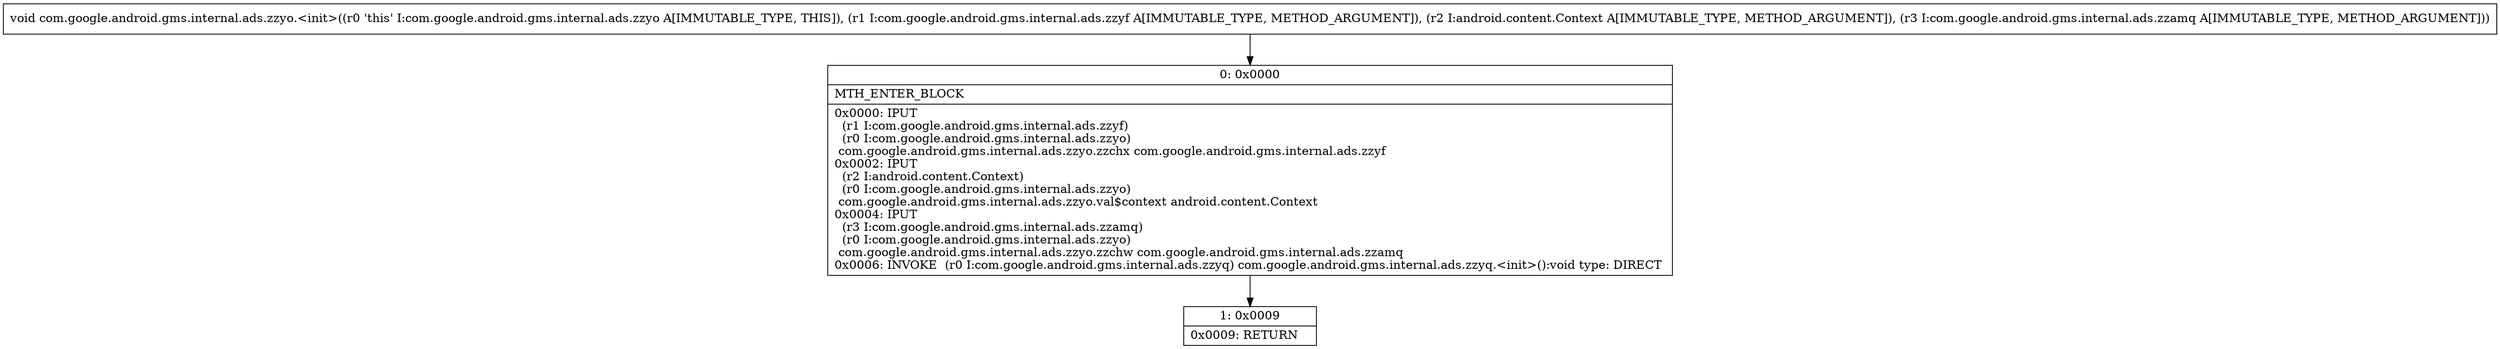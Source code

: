 digraph "CFG forcom.google.android.gms.internal.ads.zzyo.\<init\>(Lcom\/google\/android\/gms\/internal\/ads\/zzyf;Landroid\/content\/Context;Lcom\/google\/android\/gms\/internal\/ads\/zzamq;)V" {
Node_0 [shape=record,label="{0\:\ 0x0000|MTH_ENTER_BLOCK\l|0x0000: IPUT  \l  (r1 I:com.google.android.gms.internal.ads.zzyf)\l  (r0 I:com.google.android.gms.internal.ads.zzyo)\l com.google.android.gms.internal.ads.zzyo.zzchx com.google.android.gms.internal.ads.zzyf \l0x0002: IPUT  \l  (r2 I:android.content.Context)\l  (r0 I:com.google.android.gms.internal.ads.zzyo)\l com.google.android.gms.internal.ads.zzyo.val$context android.content.Context \l0x0004: IPUT  \l  (r3 I:com.google.android.gms.internal.ads.zzamq)\l  (r0 I:com.google.android.gms.internal.ads.zzyo)\l com.google.android.gms.internal.ads.zzyo.zzchw com.google.android.gms.internal.ads.zzamq \l0x0006: INVOKE  (r0 I:com.google.android.gms.internal.ads.zzyq) com.google.android.gms.internal.ads.zzyq.\<init\>():void type: DIRECT \l}"];
Node_1 [shape=record,label="{1\:\ 0x0009|0x0009: RETURN   \l}"];
MethodNode[shape=record,label="{void com.google.android.gms.internal.ads.zzyo.\<init\>((r0 'this' I:com.google.android.gms.internal.ads.zzyo A[IMMUTABLE_TYPE, THIS]), (r1 I:com.google.android.gms.internal.ads.zzyf A[IMMUTABLE_TYPE, METHOD_ARGUMENT]), (r2 I:android.content.Context A[IMMUTABLE_TYPE, METHOD_ARGUMENT]), (r3 I:com.google.android.gms.internal.ads.zzamq A[IMMUTABLE_TYPE, METHOD_ARGUMENT])) }"];
MethodNode -> Node_0;
Node_0 -> Node_1;
}

